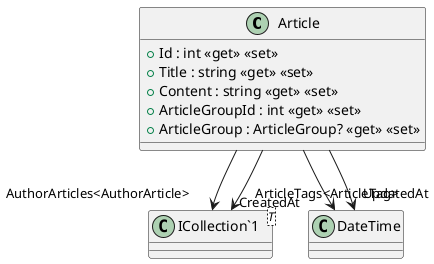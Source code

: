 @startuml
class Article {
    + Id : int <<get>> <<set>>
    + Title : string <<get>> <<set>>
    + Content : string <<get>> <<set>>
    + ArticleGroupId : int <<get>> <<set>>
    + ArticleGroup : ArticleGroup? <<get>> <<set>>
}
class "ICollection`1"<T> {
}
Article --> "CreatedAt" DateTime
Article --> "UpdatedAt" DateTime
Article --> "AuthorArticles<AuthorArticle>" "ICollection`1"
Article --> "ArticleTags<ArticleTag>" "ICollection`1"
@enduml
